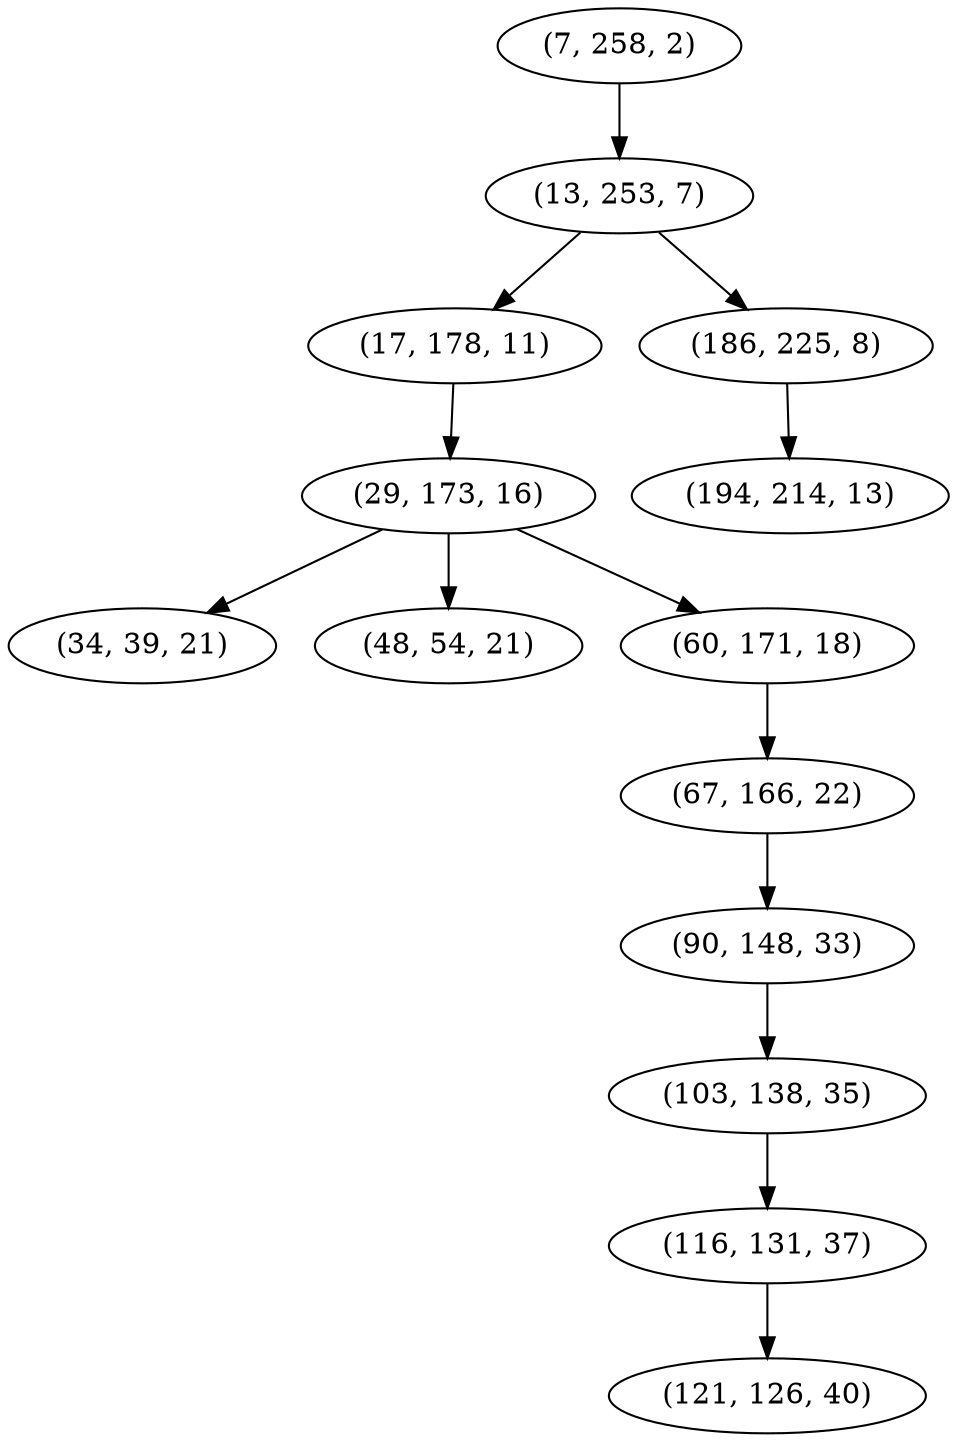 digraph tree {
    "(7, 258, 2)";
    "(13, 253, 7)";
    "(17, 178, 11)";
    "(29, 173, 16)";
    "(34, 39, 21)";
    "(48, 54, 21)";
    "(60, 171, 18)";
    "(67, 166, 22)";
    "(90, 148, 33)";
    "(103, 138, 35)";
    "(116, 131, 37)";
    "(121, 126, 40)";
    "(186, 225, 8)";
    "(194, 214, 13)";
    "(7, 258, 2)" -> "(13, 253, 7)";
    "(13, 253, 7)" -> "(17, 178, 11)";
    "(13, 253, 7)" -> "(186, 225, 8)";
    "(17, 178, 11)" -> "(29, 173, 16)";
    "(29, 173, 16)" -> "(34, 39, 21)";
    "(29, 173, 16)" -> "(48, 54, 21)";
    "(29, 173, 16)" -> "(60, 171, 18)";
    "(60, 171, 18)" -> "(67, 166, 22)";
    "(67, 166, 22)" -> "(90, 148, 33)";
    "(90, 148, 33)" -> "(103, 138, 35)";
    "(103, 138, 35)" -> "(116, 131, 37)";
    "(116, 131, 37)" -> "(121, 126, 40)";
    "(186, 225, 8)" -> "(194, 214, 13)";
}

